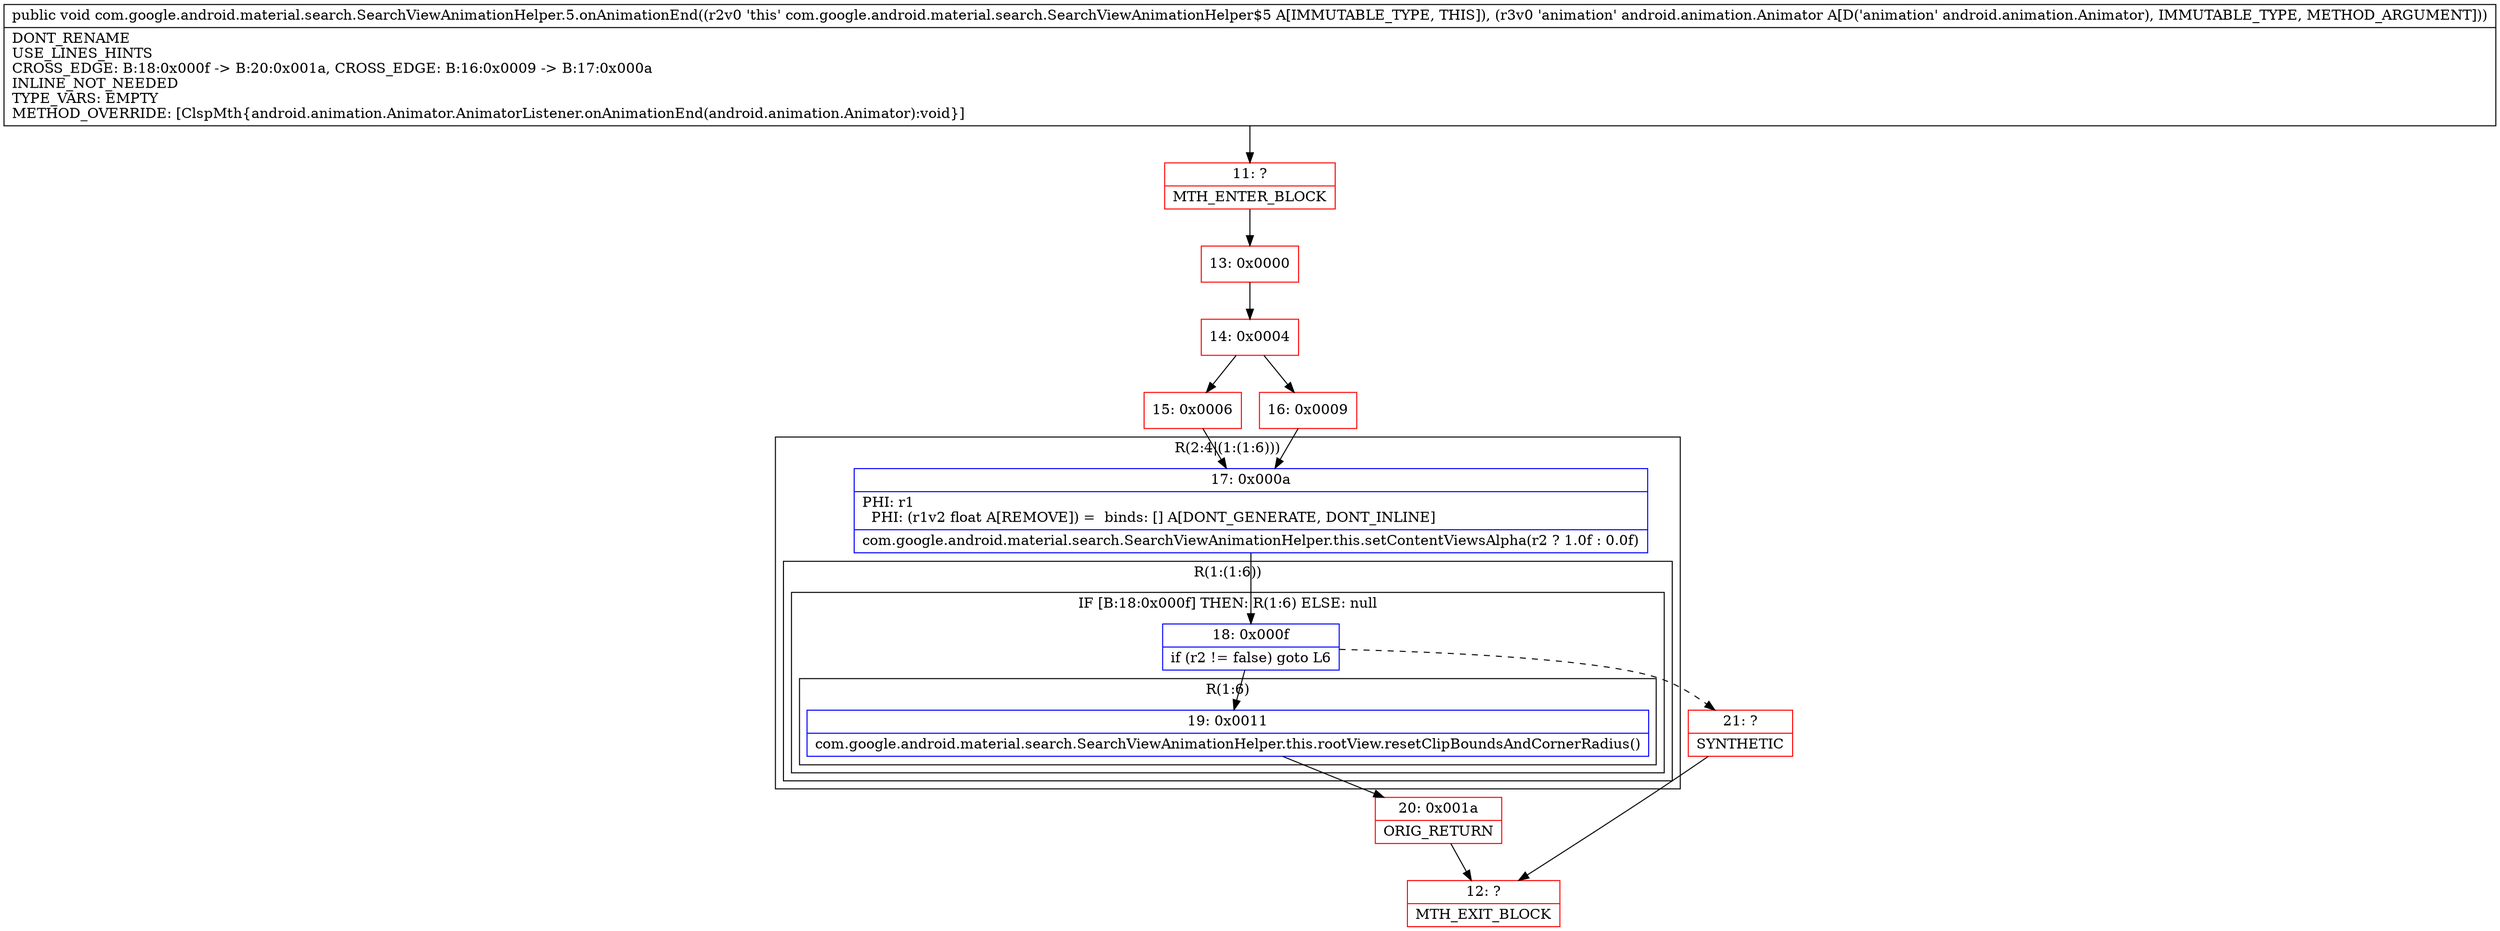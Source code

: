 digraph "CFG forcom.google.android.material.search.SearchViewAnimationHelper.5.onAnimationEnd(Landroid\/animation\/Animator;)V" {
subgraph cluster_Region_297955023 {
label = "R(2:4|(1:(1:6)))";
node [shape=record,color=blue];
Node_17 [shape=record,label="{17\:\ 0x000a|PHI: r1 \l  PHI: (r1v2 float A[REMOVE]) =  binds: [] A[DONT_GENERATE, DONT_INLINE]\l|com.google.android.material.search.SearchViewAnimationHelper.this.setContentViewsAlpha(r2 ? 1.0f : 0.0f)\l}"];
subgraph cluster_Region_1253209555 {
label = "R(1:(1:6))";
node [shape=record,color=blue];
subgraph cluster_IfRegion_642927479 {
label = "IF [B:18:0x000f] THEN: R(1:6) ELSE: null";
node [shape=record,color=blue];
Node_18 [shape=record,label="{18\:\ 0x000f|if (r2 != false) goto L6\l}"];
subgraph cluster_Region_1632954881 {
label = "R(1:6)";
node [shape=record,color=blue];
Node_19 [shape=record,label="{19\:\ 0x0011|com.google.android.material.search.SearchViewAnimationHelper.this.rootView.resetClipBoundsAndCornerRadius()\l}"];
}
}
}
}
Node_11 [shape=record,color=red,label="{11\:\ ?|MTH_ENTER_BLOCK\l}"];
Node_13 [shape=record,color=red,label="{13\:\ 0x0000}"];
Node_14 [shape=record,color=red,label="{14\:\ 0x0004}"];
Node_15 [shape=record,color=red,label="{15\:\ 0x0006}"];
Node_20 [shape=record,color=red,label="{20\:\ 0x001a|ORIG_RETURN\l}"];
Node_12 [shape=record,color=red,label="{12\:\ ?|MTH_EXIT_BLOCK\l}"];
Node_21 [shape=record,color=red,label="{21\:\ ?|SYNTHETIC\l}"];
Node_16 [shape=record,color=red,label="{16\:\ 0x0009}"];
MethodNode[shape=record,label="{public void com.google.android.material.search.SearchViewAnimationHelper.5.onAnimationEnd((r2v0 'this' com.google.android.material.search.SearchViewAnimationHelper$5 A[IMMUTABLE_TYPE, THIS]), (r3v0 'animation' android.animation.Animator A[D('animation' android.animation.Animator), IMMUTABLE_TYPE, METHOD_ARGUMENT]))  | DONT_RENAME\lUSE_LINES_HINTS\lCROSS_EDGE: B:18:0x000f \-\> B:20:0x001a, CROSS_EDGE: B:16:0x0009 \-\> B:17:0x000a\lINLINE_NOT_NEEDED\lTYPE_VARS: EMPTY\lMETHOD_OVERRIDE: [ClspMth\{android.animation.Animator.AnimatorListener.onAnimationEnd(android.animation.Animator):void\}]\l}"];
MethodNode -> Node_11;Node_17 -> Node_18;
Node_18 -> Node_19;
Node_18 -> Node_21[style=dashed];
Node_19 -> Node_20;
Node_11 -> Node_13;
Node_13 -> Node_14;
Node_14 -> Node_15;
Node_14 -> Node_16;
Node_15 -> Node_17;
Node_20 -> Node_12;
Node_21 -> Node_12;
Node_16 -> Node_17;
}

